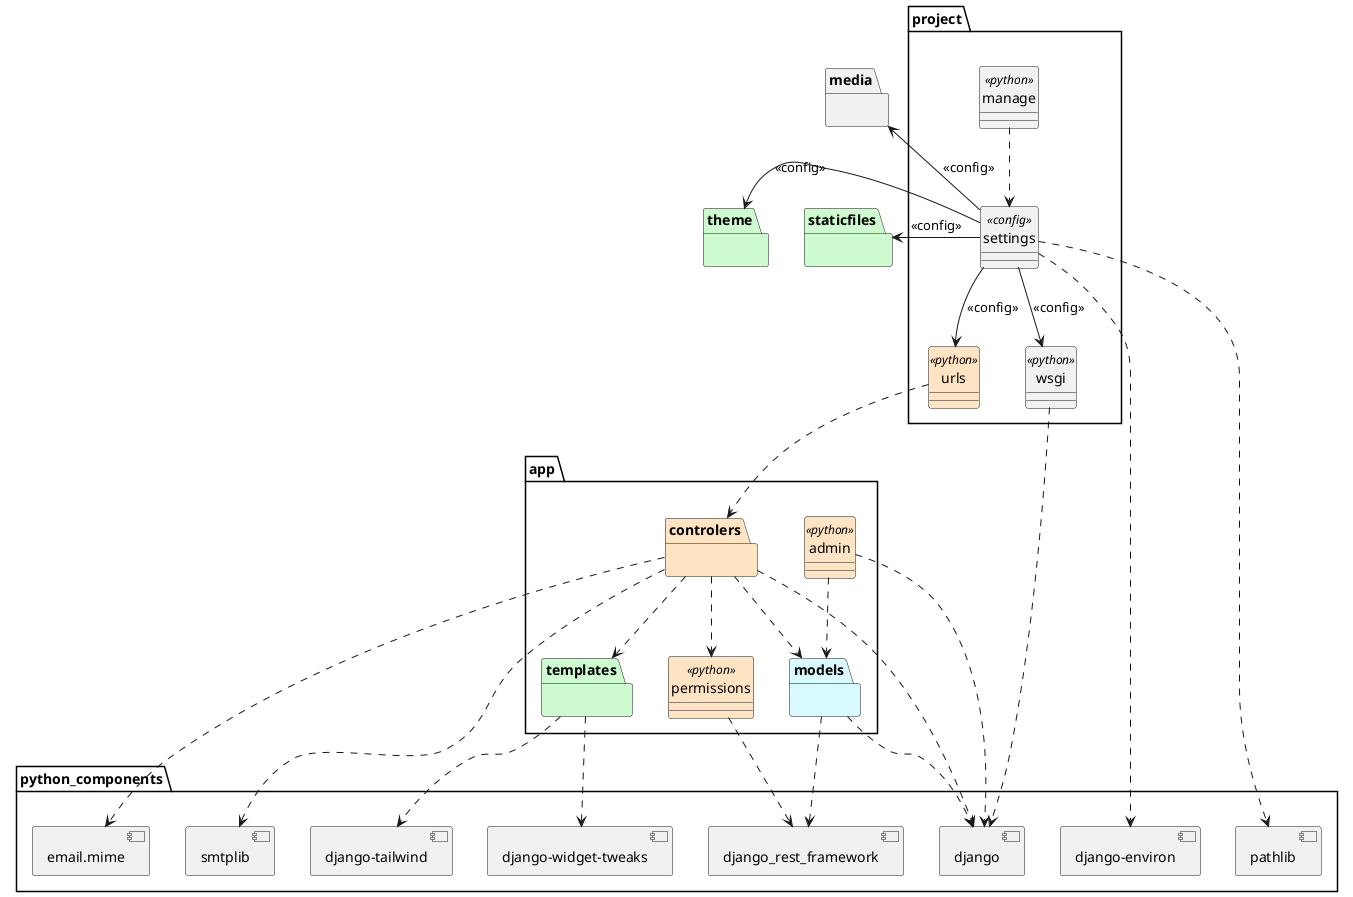 @startuml
skinparam style strictuml
allow_mixing

package "python_components" as components {
    component "django-widget-tweaks" as tweaks
    component "django-tailwind" as tailwind
    component "email.mime" as email
    component smtplib
    component "django_rest_framework" as restframework
    component pathlib
    component "django-environ" as environ
    component django {
        'component "contrib" as django.contrib
        'component "core" as django.core
        'component "http" as django.http
        'component "shortcuts" as django.shortcuts
        'component "views" as django.views
        'component "utils" as django.utils
        'component "db" as django.db
        'component "forms" as django.forms
        'component "urls" as django.url
    }
}

package project {
    '.env es un archivo de configuración de environ
    'class asgi <<python>>
    class wsgi <<python>>
    class settings <<config>>
    class urls <<python>> #bisque
    class manage <<python>>
    'será que manage va? es una utilidad de linea de comando
}

package app {
    package controlers as controllers #bisque {
        'package comment_views {}
        'package publication_views {}
        'package user_views {}
    }
    package models #d8f9ff{
        'package user {}
        'package user_forms {}
    }
    package templates #cefad0 {}
    class admin <<python>> #bisque
    class permissions <<python>> #bisque
}

package staticfiles #cefad0{
    'package admin as staticfilesadmin {
    '    package css {}
    '    package img {}
    '    package js {}
    '}
    'package rest_framework{
    '    package css {}
    '    package docs {
        '    package css {}
        '    package img {}
        '    package js {}
    '    }
    '    package fonts {}
    '    package img {}
    '    package js {}
    '}
}

package theme #cefad0{
    'package "dist" as static.css.dist {}
    'package "templates" as theme.templates {}
}

package media {}

manage .d.> settings
settings ..> environ
settings ..> pathlib
settings -d-> urls: <<config>>
settings --> wsgi: <<config>>
'settings ..> templates
'settings ..> admin
settings -l-> media: <<config>>
settings -l-> staticfiles: <<config>>
settings -l-> theme: <<config>>

'diseño
urls -[hidden]l- wsgi
media -[hidden]d- staticfiles
staticfiles -[hidden]l- theme
environ -[hidden]l- django


wsgi ..> django
urls .[hidden].> django: feo

urls .d.> controllers
'urls -d-> user_views
'urls -d-> publication_views
'urls -d-> comment_views


admin ..> models
admin ..> django

'comment_views --> models
'publication_views --> models
'user_views --> models
'user_forms -r-> user
controllers ..> models
controllers ..> templates
controllers ..> permissions
'controllers ..> settings CICLO
controllers ..> django
'controllers ..> django.contrib
'controllers ..> django.core
'controllers ..> django.http
'controllers ..> django.shortcuts
'controllers ..> django.views
'controllers ..> django.utils
controllers ..> email
controllers ..> smtplib

'templates .l.> theme
'templates ..> staticfiles
templates ..> tweaks
templates ..> tailwind
permissions ..> restframework

models ..> restframework
models ..> django
'models ..> django.db
'models ..> django.url
'models ..> django.forms
'models ..> django.core
'models ..> django.contrib

'comment_views --> restframework
'publication_views --> restframework
'user_views --> restframework
'django -[hidden]d-> components

@enduml